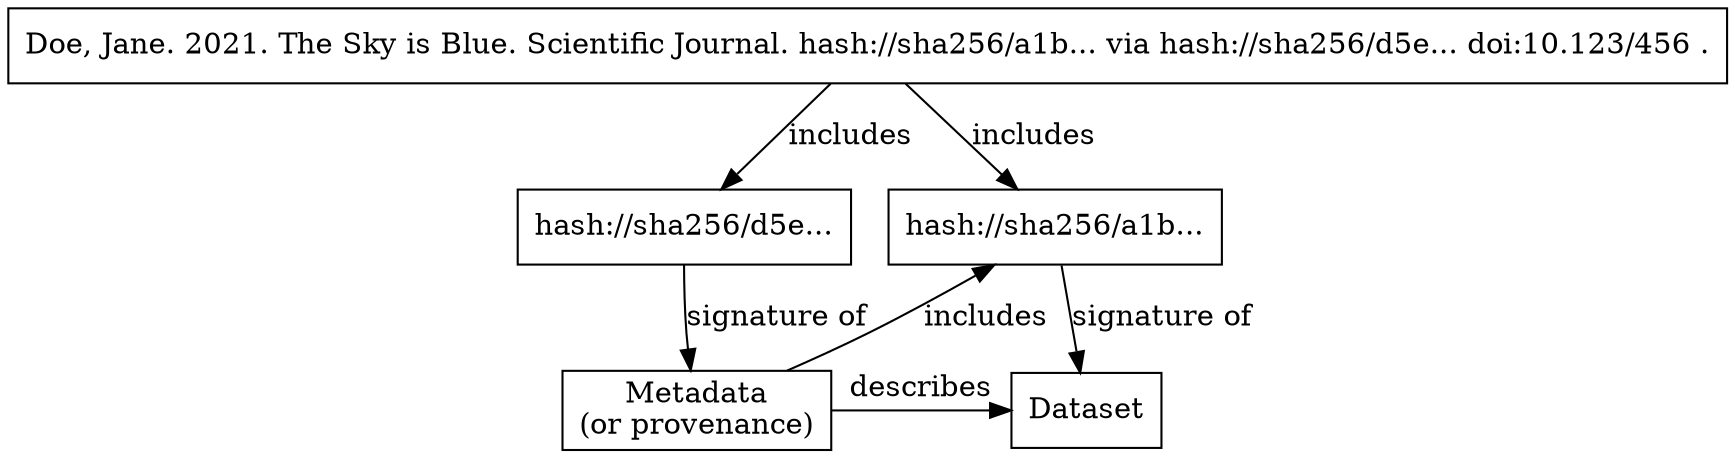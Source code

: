 digraph citation_signature {

      rankdir=TB;

      signature1-> metadataset1 [label="signature of"];
      signature2-> dataset1 [label="signature of"];

      signature1 [shape="box", label="hash://sha256/d5e..."];
      signature2 [shape="box", label="hash://sha256/a1b..."];


      citation-> signature1 [label="includes"];
      citation-> signature2 [label="includes"];
      
      citation [shape="box", label="Doe, Jane. 2021. The Sky is Blue. Scientific Journal. hash://sha256/a1b... via hash://sha256/d5e... doi:10.123/456 ."]; 


      metadataset1-> dataset1 [label="describes"];
      metadataset1-> signature2 [label="includes"];

      dataset1 [shape="box", label="Dataset"]; 
   
      metadataset1 [shape="box", label="Metadata\n(or provenance)"];

      {rank = same; signature1; signature2; }
      {rank = same; metadataset1; dataset1; }

}

